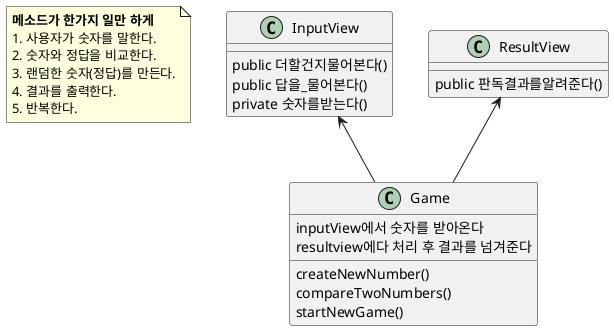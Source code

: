@startuml
note as A1
<b>메소드가 한가지 일만 하게</b>
1. 사용자가 숫자를 말한다.
2. 숫자와 정답을 비교한다.
3. 랜덤한 숫자(정답)를 만든다.
4. 결과를 출력한다.
5. 반복한다.
end note

class InputView{
    public 더할건지물어본다()
    public 답을_물어본다()
    private 숫자를받는다()
}
class ResultView{
    public 판독결과를알려준다()
}
class Game{
    inputView에서 숫자를 받아온다
    resultview에다 처리 후 결과를 넘겨준다
    createNewNumber()
    compareTwoNumbers()
    startNewGame()
}

InputView <-d- Game
ResultView <-d- Game

@enduml
